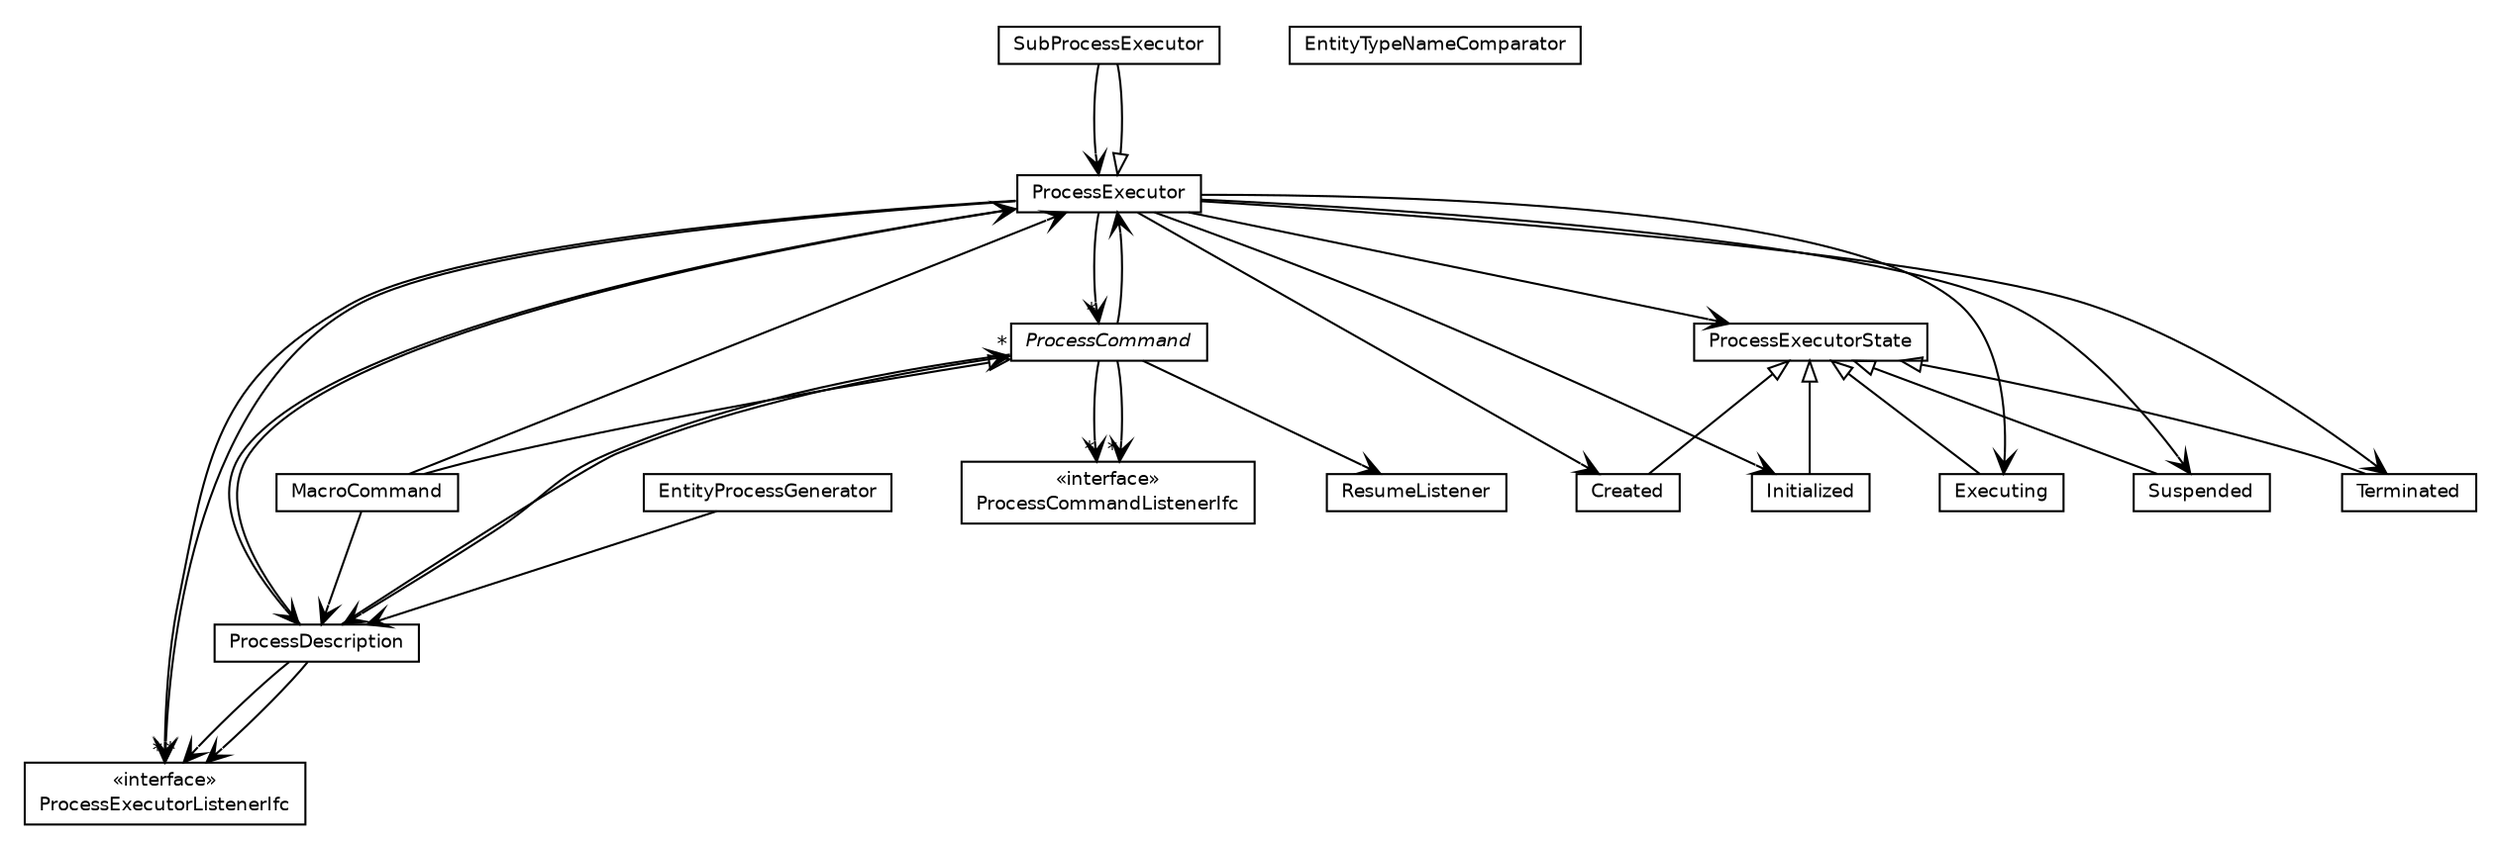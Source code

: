 #!/usr/local/bin/dot
#
# Class diagram 
# Generated by UMLGraph version 5.4 (http://www.umlgraph.org/)
#

digraph G {
	edge [fontname="Helvetica",fontsize=10,labelfontname="Helvetica",labelfontsize=10];
	node [fontname="Helvetica",fontsize=10,shape=plaintext];
	nodesep=0.25;
	ranksep=0.5;
	// jsl.modeling.elements.processview.description.SubProcessExecutor
	c1954 [label=<<table title="jsl.modeling.elements.processview.description.SubProcessExecutor" border="0" cellborder="1" cellspacing="0" cellpadding="2" port="p" href="./SubProcessExecutor.html">
		<tr><td><table border="0" cellspacing="0" cellpadding="1">
<tr><td align="center" balign="center"> SubProcessExecutor </td></tr>
		</table></td></tr>
		</table>>, URL="./SubProcessExecutor.html", fontname="Helvetica", fontcolor="black", fontsize=9.0];
	// jsl.modeling.elements.processview.description.ProcessExecutorListenerIfc
	c1955 [label=<<table title="jsl.modeling.elements.processview.description.ProcessExecutorListenerIfc" border="0" cellborder="1" cellspacing="0" cellpadding="2" port="p" href="./ProcessExecutorListenerIfc.html">
		<tr><td><table border="0" cellspacing="0" cellpadding="1">
<tr><td align="center" balign="center"> &#171;interface&#187; </td></tr>
<tr><td align="center" balign="center"> ProcessExecutorListenerIfc </td></tr>
		</table></td></tr>
		</table>>, URL="./ProcessExecutorListenerIfc.html", fontname="Helvetica", fontcolor="black", fontsize=9.0];
	// jsl.modeling.elements.processview.description.ProcessExecutor
	c1956 [label=<<table title="jsl.modeling.elements.processview.description.ProcessExecutor" border="0" cellborder="1" cellspacing="0" cellpadding="2" port="p" href="./ProcessExecutor.html">
		<tr><td><table border="0" cellspacing="0" cellpadding="1">
<tr><td align="center" balign="center"> ProcessExecutor </td></tr>
		</table></td></tr>
		</table>>, URL="./ProcessExecutor.html", fontname="Helvetica", fontcolor="black", fontsize=9.0];
	// jsl.modeling.elements.processview.description.ProcessExecutor.ProcessExecutorState
	c1957 [label=<<table title="jsl.modeling.elements.processview.description.ProcessExecutor.ProcessExecutorState" border="0" cellborder="1" cellspacing="0" cellpadding="2" port="p" href="./ProcessExecutor.ProcessExecutorState.html">
		<tr><td><table border="0" cellspacing="0" cellpadding="1">
<tr><td align="center" balign="center"> ProcessExecutorState </td></tr>
		</table></td></tr>
		</table>>, URL="./ProcessExecutor.ProcessExecutorState.html", fontname="Helvetica", fontcolor="black", fontsize=9.0];
	// jsl.modeling.elements.processview.description.ProcessExecutor.Created
	c1958 [label=<<table title="jsl.modeling.elements.processview.description.ProcessExecutor.Created" border="0" cellborder="1" cellspacing="0" cellpadding="2" port="p" href="./ProcessExecutor.Created.html">
		<tr><td><table border="0" cellspacing="0" cellpadding="1">
<tr><td align="center" balign="center"> Created </td></tr>
		</table></td></tr>
		</table>>, URL="./ProcessExecutor.Created.html", fontname="Helvetica", fontcolor="black", fontsize=9.0];
	// jsl.modeling.elements.processview.description.ProcessExecutor.Initialized
	c1959 [label=<<table title="jsl.modeling.elements.processview.description.ProcessExecutor.Initialized" border="0" cellborder="1" cellspacing="0" cellpadding="2" port="p" href="./ProcessExecutor.Initialized.html">
		<tr><td><table border="0" cellspacing="0" cellpadding="1">
<tr><td align="center" balign="center"> Initialized </td></tr>
		</table></td></tr>
		</table>>, URL="./ProcessExecutor.Initialized.html", fontname="Helvetica", fontcolor="black", fontsize=9.0];
	// jsl.modeling.elements.processview.description.ProcessExecutor.Executing
	c1960 [label=<<table title="jsl.modeling.elements.processview.description.ProcessExecutor.Executing" border="0" cellborder="1" cellspacing="0" cellpadding="2" port="p" href="./ProcessExecutor.Executing.html">
		<tr><td><table border="0" cellspacing="0" cellpadding="1">
<tr><td align="center" balign="center"> Executing </td></tr>
		</table></td></tr>
		</table>>, URL="./ProcessExecutor.Executing.html", fontname="Helvetica", fontcolor="black", fontsize=9.0];
	// jsl.modeling.elements.processview.description.ProcessExecutor.Suspended
	c1961 [label=<<table title="jsl.modeling.elements.processview.description.ProcessExecutor.Suspended" border="0" cellborder="1" cellspacing="0" cellpadding="2" port="p" href="./ProcessExecutor.Suspended.html">
		<tr><td><table border="0" cellspacing="0" cellpadding="1">
<tr><td align="center" balign="center"> Suspended </td></tr>
		</table></td></tr>
		</table>>, URL="./ProcessExecutor.Suspended.html", fontname="Helvetica", fontcolor="black", fontsize=9.0];
	// jsl.modeling.elements.processview.description.ProcessExecutor.Terminated
	c1962 [label=<<table title="jsl.modeling.elements.processview.description.ProcessExecutor.Terminated" border="0" cellborder="1" cellspacing="0" cellpadding="2" port="p" href="./ProcessExecutor.Terminated.html">
		<tr><td><table border="0" cellspacing="0" cellpadding="1">
<tr><td align="center" balign="center"> Terminated </td></tr>
		</table></td></tr>
		</table>>, URL="./ProcessExecutor.Terminated.html", fontname="Helvetica", fontcolor="black", fontsize=9.0];
	// jsl.modeling.elements.processview.description.ProcessDescription
	c1963 [label=<<table title="jsl.modeling.elements.processview.description.ProcessDescription" border="0" cellborder="1" cellspacing="0" cellpadding="2" port="p" href="./ProcessDescription.html">
		<tr><td><table border="0" cellspacing="0" cellpadding="1">
<tr><td align="center" balign="center"> ProcessDescription </td></tr>
		</table></td></tr>
		</table>>, URL="./ProcessDescription.html", fontname="Helvetica", fontcolor="black", fontsize=9.0];
	// jsl.modeling.elements.processview.description.ProcessDescription.EntityTypeNameComparator
	c1964 [label=<<table title="jsl.modeling.elements.processview.description.ProcessDescription.EntityTypeNameComparator" border="0" cellborder="1" cellspacing="0" cellpadding="2" port="p" href="./ProcessDescription.EntityTypeNameComparator.html">
		<tr><td><table border="0" cellspacing="0" cellpadding="1">
<tr><td align="center" balign="center"> EntityTypeNameComparator </td></tr>
		</table></td></tr>
		</table>>, URL="./ProcessDescription.EntityTypeNameComparator.html", fontname="Helvetica", fontcolor="black", fontsize=9.0];
	// jsl.modeling.elements.processview.description.ProcessCommandListenerIfc
	c1965 [label=<<table title="jsl.modeling.elements.processview.description.ProcessCommandListenerIfc" border="0" cellborder="1" cellspacing="0" cellpadding="2" port="p" href="./ProcessCommandListenerIfc.html">
		<tr><td><table border="0" cellspacing="0" cellpadding="1">
<tr><td align="center" balign="center"> &#171;interface&#187; </td></tr>
<tr><td align="center" balign="center"> ProcessCommandListenerIfc </td></tr>
		</table></td></tr>
		</table>>, URL="./ProcessCommandListenerIfc.html", fontname="Helvetica", fontcolor="black", fontsize=9.0];
	// jsl.modeling.elements.processview.description.ProcessCommand
	c1966 [label=<<table title="jsl.modeling.elements.processview.description.ProcessCommand" border="0" cellborder="1" cellspacing="0" cellpadding="2" port="p" href="./ProcessCommand.html">
		<tr><td><table border="0" cellspacing="0" cellpadding="1">
<tr><td align="center" balign="center"><font face="Helvetica-Oblique"> ProcessCommand </font></td></tr>
		</table></td></tr>
		</table>>, URL="./ProcessCommand.html", fontname="Helvetica", fontcolor="black", fontsize=9.0];
	// jsl.modeling.elements.processview.description.ProcessCommand.ResumeListener
	c1967 [label=<<table title="jsl.modeling.elements.processview.description.ProcessCommand.ResumeListener" border="0" cellborder="1" cellspacing="0" cellpadding="2" port="p" href="./ProcessCommand.ResumeListener.html">
		<tr><td><table border="0" cellspacing="0" cellpadding="1">
<tr><td align="center" balign="center"> ResumeListener </td></tr>
		</table></td></tr>
		</table>>, URL="./ProcessCommand.ResumeListener.html", fontname="Helvetica", fontcolor="black", fontsize=9.0];
	// jsl.modeling.elements.processview.description.MacroCommand
	c1968 [label=<<table title="jsl.modeling.elements.processview.description.MacroCommand" border="0" cellborder="1" cellspacing="0" cellpadding="2" port="p" href="./MacroCommand.html">
		<tr><td><table border="0" cellspacing="0" cellpadding="1">
<tr><td align="center" balign="center"> MacroCommand </td></tr>
		</table></td></tr>
		</table>>, URL="./MacroCommand.html", fontname="Helvetica", fontcolor="black", fontsize=9.0];
	// jsl.modeling.elements.processview.description.EntityProcessGenerator
	c1969 [label=<<table title="jsl.modeling.elements.processview.description.EntityProcessGenerator" border="0" cellborder="1" cellspacing="0" cellpadding="2" port="p" href="./EntityProcessGenerator.html">
		<tr><td><table border="0" cellspacing="0" cellpadding="1">
<tr><td align="center" balign="center"> EntityProcessGenerator </td></tr>
		</table></td></tr>
		</table>>, URL="./EntityProcessGenerator.html", fontname="Helvetica", fontcolor="black", fontsize=9.0];
	//jsl.modeling.elements.processview.description.SubProcessExecutor extends jsl.modeling.elements.processview.description.ProcessExecutor
	c1956:p -> c1954:p [dir=back,arrowtail=empty];
	//jsl.modeling.elements.processview.description.ProcessExecutor.Created extends jsl.modeling.elements.processview.description.ProcessExecutor.ProcessExecutorState
	c1957:p -> c1958:p [dir=back,arrowtail=empty];
	//jsl.modeling.elements.processview.description.ProcessExecutor.Initialized extends jsl.modeling.elements.processview.description.ProcessExecutor.ProcessExecutorState
	c1957:p -> c1959:p [dir=back,arrowtail=empty];
	//jsl.modeling.elements.processview.description.ProcessExecutor.Executing extends jsl.modeling.elements.processview.description.ProcessExecutor.ProcessExecutorState
	c1957:p -> c1960:p [dir=back,arrowtail=empty];
	//jsl.modeling.elements.processview.description.ProcessExecutor.Suspended extends jsl.modeling.elements.processview.description.ProcessExecutor.ProcessExecutorState
	c1957:p -> c1961:p [dir=back,arrowtail=empty];
	//jsl.modeling.elements.processview.description.ProcessExecutor.Terminated extends jsl.modeling.elements.processview.description.ProcessExecutor.ProcessExecutorState
	c1957:p -> c1962:p [dir=back,arrowtail=empty];
	//jsl.modeling.elements.processview.description.MacroCommand extends jsl.modeling.elements.processview.description.ProcessCommand
	c1966:p -> c1968:p [dir=back,arrowtail=empty];
	// jsl.modeling.elements.processview.description.SubProcessExecutor NAVASSOC jsl.modeling.elements.processview.description.ProcessExecutor
	c1954:p -> c1956:p [taillabel="", label="", headlabel="", fontname="Helvetica", fontcolor="black", fontsize=10.0, color="black", arrowhead=open];
	// jsl.modeling.elements.processview.description.ProcessExecutor NAVASSOC jsl.modeling.elements.processview.description.ProcessDescription
	c1956:p -> c1963:p [taillabel="", label="", headlabel="", fontname="Helvetica", fontcolor="black", fontsize=10.0, color="black", arrowhead=open];
	// jsl.modeling.elements.processview.description.ProcessExecutor NAVASSOC jsl.modeling.elements.processview.description.ProcessCommand
	c1956:p -> c1966:p [taillabel="", label="", headlabel="*", fontname="Helvetica", fontcolor="black", fontsize=10.0, color="black", arrowhead=open];
	// jsl.modeling.elements.processview.description.ProcessExecutor NAVASSOC jsl.modeling.elements.processview.description.ProcessExecutor.ProcessExecutorState
	c1956:p -> c1957:p [taillabel="", label="", headlabel="", fontname="Helvetica", fontcolor="black", fontsize=10.0, color="black", arrowhead=open];
	// jsl.modeling.elements.processview.description.ProcessExecutor NAVASSOC jsl.modeling.elements.processview.description.ProcessExecutor.Created
	c1956:p -> c1958:p [taillabel="", label="", headlabel="", fontname="Helvetica", fontcolor="black", fontsize=10.0, color="black", arrowhead=open];
	// jsl.modeling.elements.processview.description.ProcessExecutor NAVASSOC jsl.modeling.elements.processview.description.ProcessExecutor.Initialized
	c1956:p -> c1959:p [taillabel="", label="", headlabel="", fontname="Helvetica", fontcolor="black", fontsize=10.0, color="black", arrowhead=open];
	// jsl.modeling.elements.processview.description.ProcessExecutor NAVASSOC jsl.modeling.elements.processview.description.ProcessExecutor.Suspended
	c1956:p -> c1961:p [taillabel="", label="", headlabel="", fontname="Helvetica", fontcolor="black", fontsize=10.0, color="black", arrowhead=open];
	// jsl.modeling.elements.processview.description.ProcessExecutor NAVASSOC jsl.modeling.elements.processview.description.ProcessExecutor.Executing
	c1956:p -> c1960:p [taillabel="", label="", headlabel="", fontname="Helvetica", fontcolor="black", fontsize=10.0, color="black", arrowhead=open];
	// jsl.modeling.elements.processview.description.ProcessExecutor NAVASSOC jsl.modeling.elements.processview.description.ProcessExecutor.Terminated
	c1956:p -> c1962:p [taillabel="", label="", headlabel="", fontname="Helvetica", fontcolor="black", fontsize=10.0, color="black", arrowhead=open];
	// jsl.modeling.elements.processview.description.ProcessExecutor NAVASSOC jsl.modeling.elements.processview.description.ProcessExecutorListenerIfc
	c1956:p -> c1955:p [taillabel="", label="", headlabel="*", fontname="Helvetica", fontcolor="black", fontsize=10.0, color="black", arrowhead=open];
	// jsl.modeling.elements.processview.description.ProcessExecutor NAVASSOC jsl.modeling.elements.processview.description.ProcessExecutorListenerIfc
	c1956:p -> c1955:p [taillabel="", label="", headlabel="*", fontname="Helvetica", fontcolor="black", fontsize=10.0, color="black", arrowhead=open];
	// jsl.modeling.elements.processview.description.ProcessDescription NAVASSOC jsl.modeling.elements.processview.description.ProcessExecutor
	c1963:p -> c1956:p [taillabel="", label="", headlabel="", fontname="Helvetica", fontcolor="black", fontsize=10.0, color="black", arrowhead=open];
	// jsl.modeling.elements.processview.description.ProcessDescription NAVASSOC jsl.modeling.elements.processview.description.ProcessCommand
	c1963:p -> c1966:p [taillabel="", label="", headlabel="*", fontname="Helvetica", fontcolor="black", fontsize=10.0, color="black", arrowhead=open];
	// jsl.modeling.elements.processview.description.ProcessDescription NAVASSOC jsl.modeling.elements.processview.description.ProcessExecutorListenerIfc
	c1963:p -> c1955:p [taillabel="", label="", headlabel="", fontname="Helvetica", fontcolor="black", fontsize=10.0, color="black", arrowhead=open];
	// jsl.modeling.elements.processview.description.ProcessDescription NAVASSOC jsl.modeling.elements.processview.description.ProcessExecutorListenerIfc
	c1963:p -> c1955:p [taillabel="", label="", headlabel="", fontname="Helvetica", fontcolor="black", fontsize=10.0, color="black", arrowhead=open];
	// jsl.modeling.elements.processview.description.ProcessCommand NAVASSOC jsl.modeling.elements.processview.description.ProcessDescription
	c1966:p -> c1963:p [taillabel="", label="", headlabel="", fontname="Helvetica", fontcolor="black", fontsize=10.0, color="black", arrowhead=open];
	// jsl.modeling.elements.processview.description.ProcessCommand NAVASSOC jsl.modeling.elements.processview.description.ProcessExecutor
	c1966:p -> c1956:p [taillabel="", label="", headlabel="", fontname="Helvetica", fontcolor="black", fontsize=10.0, color="black", arrowhead=open];
	// jsl.modeling.elements.processview.description.ProcessCommand NAVASSOC jsl.modeling.elements.processview.description.ProcessCommand.ResumeListener
	c1966:p -> c1967:p [taillabel="", label="", headlabel="", fontname="Helvetica", fontcolor="black", fontsize=10.0, color="black", arrowhead=open];
	// jsl.modeling.elements.processview.description.ProcessCommand NAVASSOC jsl.modeling.elements.processview.description.ProcessCommandListenerIfc
	c1966:p -> c1965:p [taillabel="", label="", headlabel="*", fontname="Helvetica", fontcolor="black", fontsize=10.0, color="black", arrowhead=open];
	// jsl.modeling.elements.processview.description.ProcessCommand NAVASSOC jsl.modeling.elements.processview.description.ProcessCommandListenerIfc
	c1966:p -> c1965:p [taillabel="", label="", headlabel="*", fontname="Helvetica", fontcolor="black", fontsize=10.0, color="black", arrowhead=open];
	// jsl.modeling.elements.processview.description.MacroCommand NAVASSOC jsl.modeling.elements.processview.description.ProcessDescription
	c1968:p -> c1963:p [taillabel="", label="", headlabel="", fontname="Helvetica", fontcolor="black", fontsize=10.0, color="black", arrowhead=open];
	// jsl.modeling.elements.processview.description.MacroCommand NAVASSOC jsl.modeling.elements.processview.description.ProcessExecutor
	c1968:p -> c1956:p [taillabel="", label="", headlabel="", fontname="Helvetica", fontcolor="black", fontsize=10.0, color="black", arrowhead=open];
	// jsl.modeling.elements.processview.description.EntityProcessGenerator NAVASSOC jsl.modeling.elements.processview.description.ProcessDescription
	c1969:p -> c1963:p [taillabel="", label="", headlabel="", fontname="Helvetica", fontcolor="black", fontsize=10.0, color="black", arrowhead=open];
}

